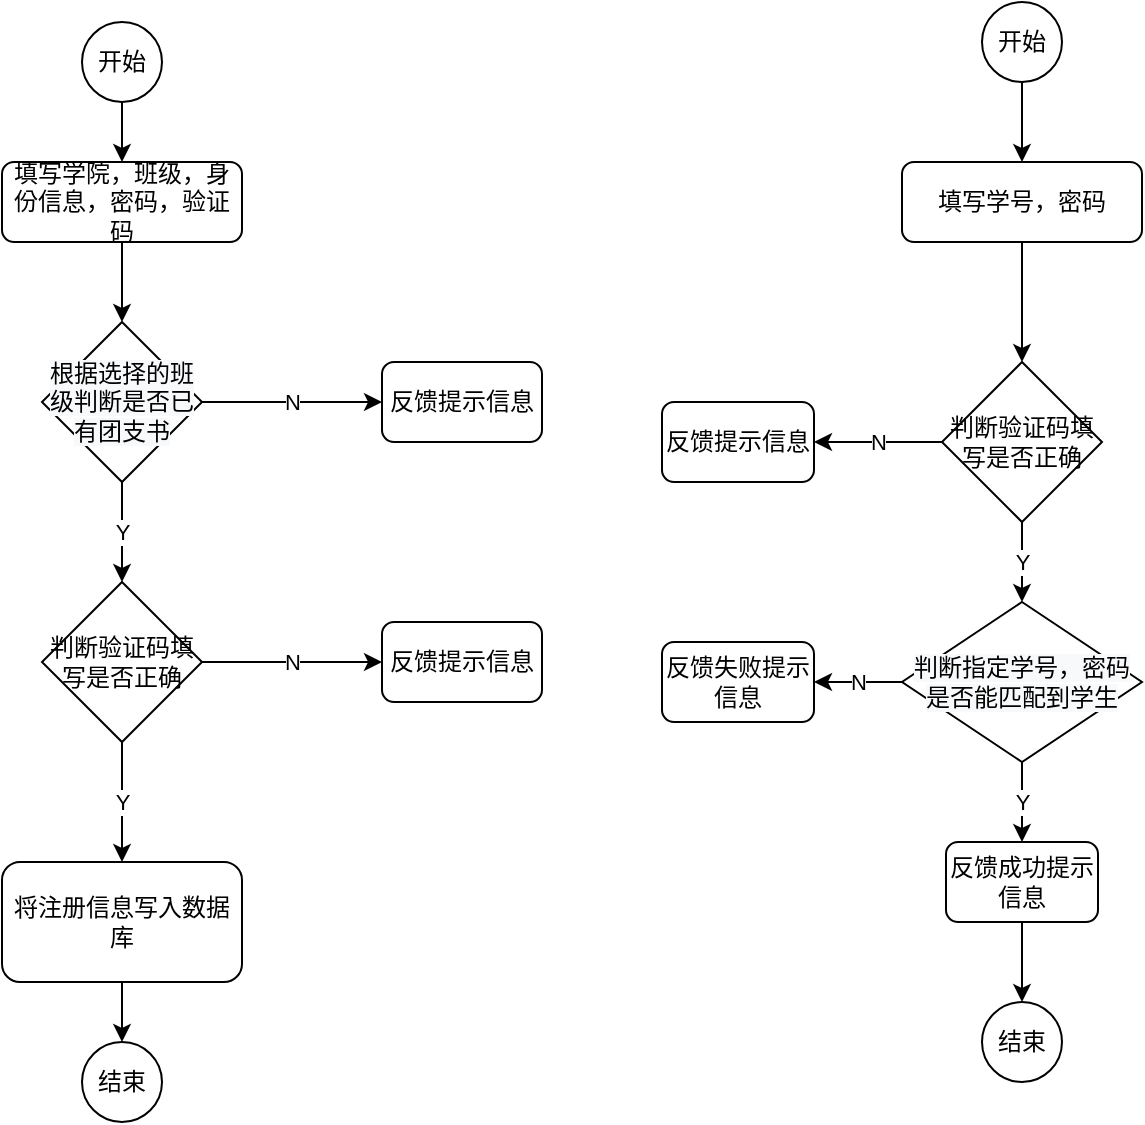 <mxfile version="13.5.1" type="device"><diagram id="C5RBs43oDa-KdzZeNtuy" name="Page-1"><mxGraphModel dx="1264" dy="601" grid="1" gridSize="10" guides="1" tooltips="1" connect="1" arrows="1" fold="1" page="1" pageScale="1" pageWidth="827" pageHeight="1169" math="0" shadow="0"><root><mxCell id="WIyWlLk6GJQsqaUBKTNV-0"/><mxCell id="WIyWlLk6GJQsqaUBKTNV-1" parent="WIyWlLk6GJQsqaUBKTNV-0"/><mxCell id="_sa09yQOSOA-4vEGGcXH-6" style="edgeStyle=orthogonalEdgeStyle;rounded=0;orthogonalLoop=1;jettySize=auto;html=1;entryX=0.5;entryY=0;entryDx=0;entryDy=0;" parent="WIyWlLk6GJQsqaUBKTNV-1" source="FSFEE5poelil8hjT2dhu-1" target="_sa09yQOSOA-4vEGGcXH-5" edge="1"><mxGeometry relative="1" as="geometry"/></mxCell><mxCell id="FSFEE5poelil8hjT2dhu-1" value="填写学院，班级，身份信息，密码，验证码" style="rounded=1;whiteSpace=wrap;html=1;fontSize=12;glass=0;strokeWidth=1;shadow=0;" parent="WIyWlLk6GJQsqaUBKTNV-1" vertex="1"><mxGeometry x="90" y="80" width="120" height="40" as="geometry"/></mxCell><mxCell id="_sa09yQOSOA-4vEGGcXH-19" style="edgeStyle=orthogonalEdgeStyle;rounded=0;orthogonalLoop=1;jettySize=auto;html=1;" parent="WIyWlLk6GJQsqaUBKTNV-1" source="_sa09yQOSOA-4vEGGcXH-1" target="_sa09yQOSOA-4vEGGcXH-18" edge="1"><mxGeometry relative="1" as="geometry"/></mxCell><mxCell id="_sa09yQOSOA-4vEGGcXH-1" value="填写学号，密码" style="rounded=1;whiteSpace=wrap;html=1;fontSize=12;glass=0;strokeWidth=1;shadow=0;" parent="WIyWlLk6GJQsqaUBKTNV-1" vertex="1"><mxGeometry x="540" y="80" width="120" height="40" as="geometry"/></mxCell><mxCell id="_sa09yQOSOA-4vEGGcXH-14" value="Y" style="edgeStyle=orthogonalEdgeStyle;rounded=0;orthogonalLoop=1;jettySize=auto;html=1;" parent="WIyWlLk6GJQsqaUBKTNV-1" source="_sa09yQOSOA-4vEGGcXH-5" target="_sa09yQOSOA-4vEGGcXH-12" edge="1"><mxGeometry relative="1" as="geometry"/></mxCell><mxCell id="_sa09yQOSOA-4vEGGcXH-16" value="N" style="edgeStyle=orthogonalEdgeStyle;rounded=0;orthogonalLoop=1;jettySize=auto;html=1;" parent="WIyWlLk6GJQsqaUBKTNV-1" source="_sa09yQOSOA-4vEGGcXH-5" target="_sa09yQOSOA-4vEGGcXH-10" edge="1"><mxGeometry relative="1" as="geometry"/></mxCell><mxCell id="_sa09yQOSOA-4vEGGcXH-5" value="&#10;&#10;&lt;span style=&quot;color: rgb(0, 0, 0); font-family: helvetica; font-size: 12px; font-style: normal; font-weight: 400; letter-spacing: normal; text-align: center; text-indent: 0px; text-transform: none; word-spacing: 0px; background-color: rgb(248, 249, 250); display: inline; float: none;&quot;&gt;根据选择的班级判断是否已有团支书&lt;/span&gt;&#10;&#10;" style="rhombus;whiteSpace=wrap;html=1;" parent="WIyWlLk6GJQsqaUBKTNV-1" vertex="1"><mxGeometry x="110" y="160" width="80" height="80" as="geometry"/></mxCell><mxCell id="_sa09yQOSOA-4vEGGcXH-10" value="反馈提示信息" style="rounded=1;whiteSpace=wrap;html=1;fontSize=12;glass=0;strokeWidth=1;shadow=0;" parent="WIyWlLk6GJQsqaUBKTNV-1" vertex="1"><mxGeometry x="280" y="180" width="80" height="40" as="geometry"/></mxCell><mxCell id="_sa09yQOSOA-4vEGGcXH-11" value="反馈提示信息" style="rounded=1;whiteSpace=wrap;html=1;fontSize=12;glass=0;strokeWidth=1;shadow=0;" parent="WIyWlLk6GJQsqaUBKTNV-1" vertex="1"><mxGeometry x="280" y="310" width="80" height="40" as="geometry"/></mxCell><mxCell id="_sa09yQOSOA-4vEGGcXH-15" value="Y" style="edgeStyle=orthogonalEdgeStyle;rounded=0;orthogonalLoop=1;jettySize=auto;html=1;" parent="WIyWlLk6GJQsqaUBKTNV-1" source="_sa09yQOSOA-4vEGGcXH-12" target="_sa09yQOSOA-4vEGGcXH-13" edge="1"><mxGeometry relative="1" as="geometry"/></mxCell><mxCell id="_sa09yQOSOA-4vEGGcXH-17" value="N" style="edgeStyle=orthogonalEdgeStyle;rounded=0;orthogonalLoop=1;jettySize=auto;html=1;" parent="WIyWlLk6GJQsqaUBKTNV-1" source="_sa09yQOSOA-4vEGGcXH-12" target="_sa09yQOSOA-4vEGGcXH-11" edge="1"><mxGeometry relative="1" as="geometry"/></mxCell><mxCell id="_sa09yQOSOA-4vEGGcXH-12" value="判断验证码填写是否正确" style="rhombus;whiteSpace=wrap;html=1;" parent="WIyWlLk6GJQsqaUBKTNV-1" vertex="1"><mxGeometry x="110" y="290" width="80" height="80" as="geometry"/></mxCell><mxCell id="93qg5pL1yOMQpqEA3UIs-7" style="edgeStyle=orthogonalEdgeStyle;rounded=0;orthogonalLoop=1;jettySize=auto;html=1;entryX=0.5;entryY=0;entryDx=0;entryDy=0;" edge="1" parent="WIyWlLk6GJQsqaUBKTNV-1" source="_sa09yQOSOA-4vEGGcXH-13" target="93qg5pL1yOMQpqEA3UIs-1"><mxGeometry relative="1" as="geometry"/></mxCell><mxCell id="_sa09yQOSOA-4vEGGcXH-13" value="将注册信息写入数据库" style="rounded=1;whiteSpace=wrap;html=1;fontSize=12;glass=0;strokeWidth=1;shadow=0;" parent="WIyWlLk6GJQsqaUBKTNV-1" vertex="1"><mxGeometry x="90" y="430" width="120" height="60" as="geometry"/></mxCell><mxCell id="_sa09yQOSOA-4vEGGcXH-21" value="N" style="edgeStyle=orthogonalEdgeStyle;rounded=0;orthogonalLoop=1;jettySize=auto;html=1;entryX=1;entryY=0.5;entryDx=0;entryDy=0;" parent="WIyWlLk6GJQsqaUBKTNV-1" source="_sa09yQOSOA-4vEGGcXH-18" target="_sa09yQOSOA-4vEGGcXH-20" edge="1"><mxGeometry relative="1" as="geometry"/></mxCell><mxCell id="_sa09yQOSOA-4vEGGcXH-25" value="Y" style="edgeStyle=orthogonalEdgeStyle;rounded=0;orthogonalLoop=1;jettySize=auto;html=1;entryX=0.5;entryY=0;entryDx=0;entryDy=0;" parent="WIyWlLk6GJQsqaUBKTNV-1" source="_sa09yQOSOA-4vEGGcXH-18" target="_sa09yQOSOA-4vEGGcXH-24" edge="1"><mxGeometry relative="1" as="geometry"/></mxCell><mxCell id="_sa09yQOSOA-4vEGGcXH-18" value="判断验证码填写是否正确" style="rhombus;whiteSpace=wrap;html=1;" parent="WIyWlLk6GJQsqaUBKTNV-1" vertex="1"><mxGeometry x="560" y="180" width="80" height="80" as="geometry"/></mxCell><mxCell id="_sa09yQOSOA-4vEGGcXH-20" value="反馈提示信息" style="rounded=1;whiteSpace=wrap;html=1;fontSize=12;glass=0;strokeWidth=1;shadow=0;" parent="WIyWlLk6GJQsqaUBKTNV-1" vertex="1"><mxGeometry x="420" y="200" width="76" height="40" as="geometry"/></mxCell><mxCell id="_sa09yQOSOA-4vEGGcXH-28" value="Y" style="edgeStyle=orthogonalEdgeStyle;rounded=0;orthogonalLoop=1;jettySize=auto;html=1;entryX=0.5;entryY=0;entryDx=0;entryDy=0;" parent="WIyWlLk6GJQsqaUBKTNV-1" source="_sa09yQOSOA-4vEGGcXH-24" target="_sa09yQOSOA-4vEGGcXH-27" edge="1"><mxGeometry relative="1" as="geometry"/></mxCell><mxCell id="_sa09yQOSOA-4vEGGcXH-29" value="N" style="edgeStyle=orthogonalEdgeStyle;rounded=0;orthogonalLoop=1;jettySize=auto;html=1;entryX=1;entryY=0.5;entryDx=0;entryDy=0;" parent="WIyWlLk6GJQsqaUBKTNV-1" source="_sa09yQOSOA-4vEGGcXH-24" target="_sa09yQOSOA-4vEGGcXH-26" edge="1"><mxGeometry relative="1" as="geometry"><mxPoint x="500" y="340" as="targetPoint"/></mxGeometry></mxCell><mxCell id="_sa09yQOSOA-4vEGGcXH-24" value="&#10;&#10;&lt;span style=&quot;color: rgb(0, 0, 0); font-family: helvetica; font-size: 12px; font-style: normal; font-weight: 400; letter-spacing: normal; text-align: center; text-indent: 0px; text-transform: none; word-spacing: 0px; background-color: rgb(248, 249, 250); display: inline; float: none;&quot;&gt;判断指定学号，密码是否能匹配到学生&lt;/span&gt;&#10;&#10;" style="rhombus;whiteSpace=wrap;html=1;" parent="WIyWlLk6GJQsqaUBKTNV-1" vertex="1"><mxGeometry x="540" y="300" width="120" height="80" as="geometry"/></mxCell><mxCell id="_sa09yQOSOA-4vEGGcXH-26" value="反馈失败提示信息" style="rounded=1;whiteSpace=wrap;html=1;fontSize=12;glass=0;strokeWidth=1;shadow=0;" parent="WIyWlLk6GJQsqaUBKTNV-1" vertex="1"><mxGeometry x="420" y="320" width="76" height="40" as="geometry"/></mxCell><mxCell id="93qg5pL1yOMQpqEA3UIs-6" style="edgeStyle=orthogonalEdgeStyle;rounded=0;orthogonalLoop=1;jettySize=auto;html=1;" edge="1" parent="WIyWlLk6GJQsqaUBKTNV-1" source="_sa09yQOSOA-4vEGGcXH-27" target="93qg5pL1yOMQpqEA3UIs-0"><mxGeometry relative="1" as="geometry"/></mxCell><mxCell id="_sa09yQOSOA-4vEGGcXH-27" value="反馈成功提示信息" style="rounded=1;whiteSpace=wrap;html=1;fontSize=12;glass=0;strokeWidth=1;shadow=0;" parent="WIyWlLk6GJQsqaUBKTNV-1" vertex="1"><mxGeometry x="562" y="420" width="76" height="40" as="geometry"/></mxCell><mxCell id="93qg5pL1yOMQpqEA3UIs-0" value="结束" style="ellipse;whiteSpace=wrap;html=1;aspect=fixed;" vertex="1" parent="WIyWlLk6GJQsqaUBKTNV-1"><mxGeometry x="580" y="500" width="40" height="40" as="geometry"/></mxCell><mxCell id="93qg5pL1yOMQpqEA3UIs-1" value="结束" style="ellipse;whiteSpace=wrap;html=1;aspect=fixed;" vertex="1" parent="WIyWlLk6GJQsqaUBKTNV-1"><mxGeometry x="130" y="520" width="40" height="40" as="geometry"/></mxCell><mxCell id="93qg5pL1yOMQpqEA3UIs-5" style="edgeStyle=orthogonalEdgeStyle;rounded=0;orthogonalLoop=1;jettySize=auto;html=1;" edge="1" parent="WIyWlLk6GJQsqaUBKTNV-1" source="93qg5pL1yOMQpqEA3UIs-2" target="_sa09yQOSOA-4vEGGcXH-1"><mxGeometry relative="1" as="geometry"/></mxCell><mxCell id="93qg5pL1yOMQpqEA3UIs-2" value="开始" style="ellipse;whiteSpace=wrap;html=1;aspect=fixed;" vertex="1" parent="WIyWlLk6GJQsqaUBKTNV-1"><mxGeometry x="580" width="40" height="40" as="geometry"/></mxCell><mxCell id="93qg5pL1yOMQpqEA3UIs-4" style="edgeStyle=orthogonalEdgeStyle;rounded=0;orthogonalLoop=1;jettySize=auto;html=1;entryX=0.5;entryY=0;entryDx=0;entryDy=0;" edge="1" parent="WIyWlLk6GJQsqaUBKTNV-1" source="93qg5pL1yOMQpqEA3UIs-3" target="FSFEE5poelil8hjT2dhu-1"><mxGeometry relative="1" as="geometry"/></mxCell><mxCell id="93qg5pL1yOMQpqEA3UIs-3" value="开始" style="ellipse;whiteSpace=wrap;html=1;aspect=fixed;" vertex="1" parent="WIyWlLk6GJQsqaUBKTNV-1"><mxGeometry x="130" y="10" width="40" height="40" as="geometry"/></mxCell></root></mxGraphModel></diagram></mxfile>